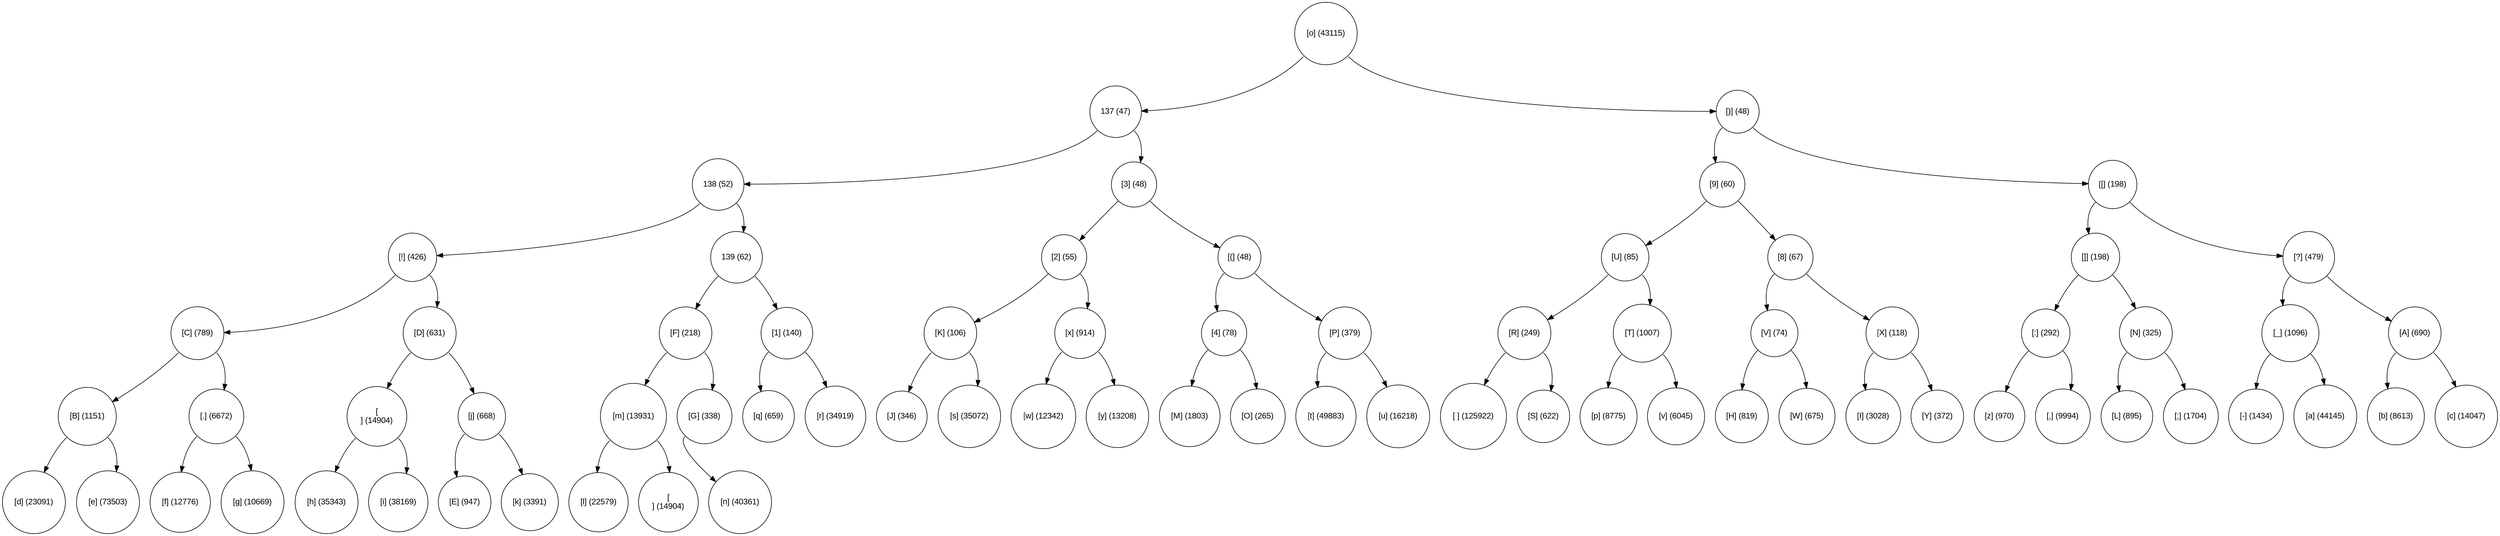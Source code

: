 digraph move_down {
	node [fontname="Arial", shape="circle", width=0.5]; 

	0 [label = "[o] (43115)"];
	0:sw -> 1;
	1 [label = "137 (47)"];
	1:sw -> 3;
	3 [label = "138 (52)"];
	3:sw -> 7;
	7 [label = "[!] (426)"];
	7:sw -> 15;
	15 [label = "[C] (789)"];
	15:sw -> 31;
	31 [label = "[B] (1151)"];
	31:sw -> 63;
	63 [label = "[d] (23091)"];
	31:se -> 64;
	64 [label = "[e] (73503)"];
	15:se -> 32;
	32 [label = "[.] (6672)"];
	32:sw -> 65;
	65 [label = "[f] (12776)"];
	32:se -> 66;
	66 [label = "[g] (10669)"];
	7:se -> 16;
	16 [label = "[D] (631)"];
	16:sw -> 33;
	33 [label = "[
] (14904)"];
	33:sw -> 67;
	67 [label = "[h] (35343)"];
	33:se -> 68;
	68 [label = "[i] (38169)"];
	16:se -> 34;
	34 [label = "[j] (668)"];
	34:sw -> 69;
	69 [label = "[E] (947)"];
	34:se -> 70;
	70 [label = "[k] (3391)"];
	3:se -> 8;
	8 [label = "139 (62)"];
	8:sw -> 17;
	17 [label = "[F] (218)"];
	17:sw -> 35;
	35 [label = "[m] (13931)"];
	35:sw -> 71;
	71 [label = "[l] (22579)"];
	35:se -> 72;
	72 [label = "[] (14904)"];
	17:se -> 36;
	36 [label = "[G] (338)"];
	36:sw -> 73;
	73 [label = "[n] (40361)"];
	8:se -> 18;
	18 [label = "[1] (140)"];
	18:sw -> 37;
	37 [label = "[q] (659)"];
	18:se -> 38;
	38 [label = "[r] (34919)"];
	1:se -> 4;
	4 [label = "[3] (48)"];
	4:sw -> 9;
	9 [label = "[2] (55)"];
	9:sw -> 19;
	19 [label = "[K] (106)"];
	19:sw -> 39;
	39 [label = "[J] (346)"];
	19:se -> 40;
	40 [label = "[s] (35072)"];
	9:se -> 20;
	20 [label = "[x] (914)"];
	20:sw -> 41;
	41 [label = "[w] (12342)"];
	20:se -> 42;
	42 [label = "[y] (13208)"];
	4:se -> 10;
	10 [label = "[(] (48)"];
	10:sw -> 21;
	21 [label = "[4] (78)"];
	21:sw -> 43;
	43 [label = "[M] (1803)"];
	21:se -> 44;
	44 [label = "[O] (265)"];
	10:se -> 22;
	22 [label = "[P] (379)"];
	22:sw -> 45;
	45 [label = "[t] (49883)"];
	22:se -> 46;
	46 [label = "[u] (16218)"];
	0:se -> 2;
	2 [label = "[)] (48)"];
	2:sw -> 5;
	5 [label = "[9] (60)"];
	5:sw -> 11;
	11 [label = "[U] (85)"];
	11:sw -> 23;
	23 [label = "[R] (249)"];
	23:sw -> 47;
	47 [label = "[ ] (125922)"];
	23:se -> 48;
	48 [label = "[S] (622)"];
	11:se -> 24;
	24 [label = "[T] (1007)"];
	24:sw -> 49;
	49 [label = "[p] (8775)"];
	24:se -> 50;
	50 [label = "[v] (6045)"];
	5:se -> 12;
	12 [label = "[8] (67)"];
	12:sw -> 25;
	25 [label = "[V] (74)"];
	25:sw -> 51;
	51 [label = "[H] (819)"];
	25:se -> 52;
	52 [label = "[W] (675)"];
	12:se -> 26;
	26 [label = "[X] (118)"];
	26:sw -> 53;
	53 [label = "[I] (3028)"];
	26:se -> 54;
	54 [label = "[Y] (372)"];
	2:se -> 6;
	6 [label = "[[] (198)"];
	6:sw -> 13;
	13 [label = "[]] (198)"];
	13:sw -> 27;
	27 [label = "[:] (292)"];
	27:sw -> 55;
	55 [label = "[z] (970)"];
	27:se -> 56;
	56 [label = "[,] (9994)"];
	13:se -> 28;
	28 [label = "[N] (325)"];
	28:sw -> 57;
	57 [label = "[L] (895)"];
	28:se -> 58;
	58 [label = "[;] (1704)"];
	6:se -> 14;
	14 [label = "[?] (479)"];
	14:sw -> 29;
	29 [label = "[_] (1096)"];
	29:sw -> 59;
	59 [label = "[-] (1434)"];
	29:se -> 60;
	60 [label = "[a] (44145)"];
	14:se -> 30;
	30 [label = "[A] (690)"];
	30:sw -> 61;
	61 [label = "[b] (8613)"];
	30:se -> 62;
	62 [label = "[c] (14047)"];
}
